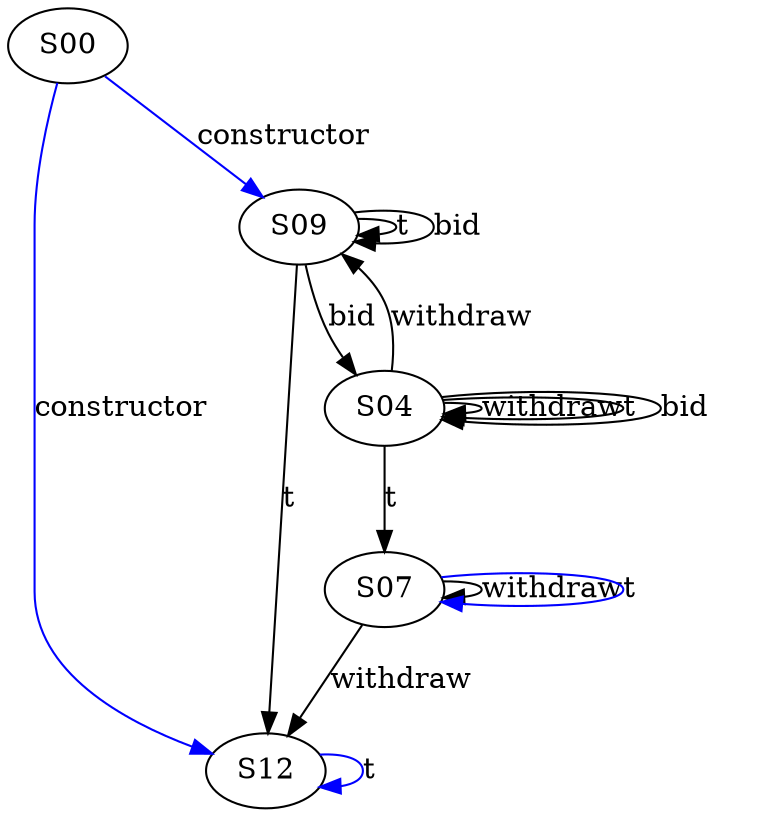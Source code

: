 digraph {

S07->S07 [label="withdraw", style="", color="black"]
S07->S12 [label="withdraw", style="", color="black"]
S09->S09 [label="t", style="", color="black"]
S09->S12 [label="t", style="", color="black"]
S12->S12 [label="t", style="", color="blue"]
S04->S04 [label="withdraw", style="", color="black"]
S04->S09 [label="withdraw", style="", color="black"]
S04->S04 [label="t", style="", color="black"]
S04->S07 [label="t", style="", color="black"]
S07->S07 [label="t", style="", color="blue"]
S09->S04 [label="bid", style="", color="black"]
S09->S09 [label="bid", style="", color="black"]
S04->S04 [label="bid", style="", color="black"]
S00->S09 [label="constructor", style="", color="blue"]
S00->S12 [label="constructor", style="", color="blue"]
}